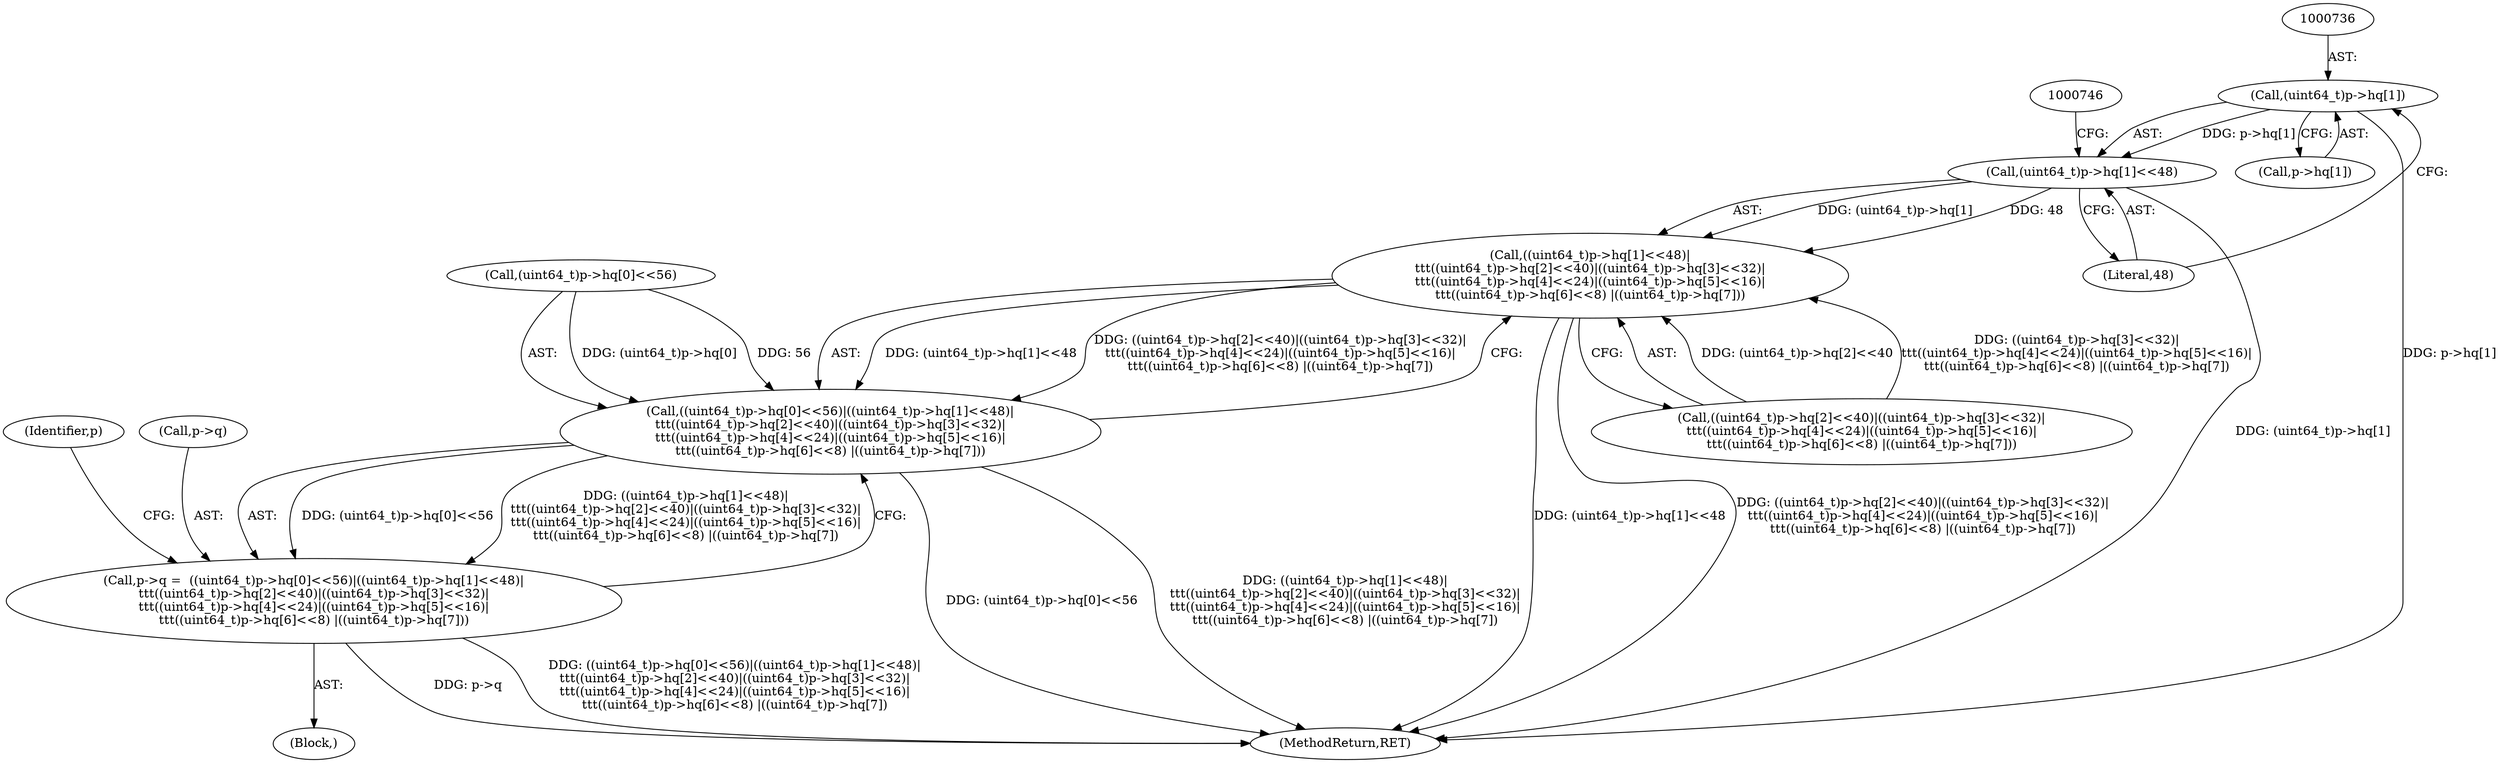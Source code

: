 digraph "0_file_59e63838913eee47f5c120a6c53d4565af638158@array" {
"1000735" [label="(Call,(uint64_t)p->hq[1])"];
"1000734" [label="(Call,(uint64_t)p->hq[1]<<48)"];
"1000733" [label="(Call,((uint64_t)p->hq[1]<<48)|\n\t\t\t((uint64_t)p->hq[2]<<40)|((uint64_t)p->hq[3]<<32)|\n\t\t\t((uint64_t)p->hq[4]<<24)|((uint64_t)p->hq[5]<<16)|\n\t\t\t((uint64_t)p->hq[6]<<8) |((uint64_t)p->hq[7]))"];
"1000723" [label="(Call,((uint64_t)p->hq[0]<<56)|((uint64_t)p->hq[1]<<48)|\n\t\t\t((uint64_t)p->hq[2]<<40)|((uint64_t)p->hq[3]<<32)|\n\t\t\t((uint64_t)p->hq[4]<<24)|((uint64_t)p->hq[5]<<16)|\n\t\t\t((uint64_t)p->hq[6]<<8) |((uint64_t)p->hq[7]))"];
"1000719" [label="(Call,p->q =  ((uint64_t)p->hq[0]<<56)|((uint64_t)p->hq[1]<<48)|\n\t\t\t((uint64_t)p->hq[2]<<40)|((uint64_t)p->hq[3]<<32)|\n\t\t\t((uint64_t)p->hq[4]<<24)|((uint64_t)p->hq[5]<<16)|\n\t\t\t((uint64_t)p->hq[6]<<8) |((uint64_t)p->hq[7]))"];
"1000733" [label="(Call,((uint64_t)p->hq[1]<<48)|\n\t\t\t((uint64_t)p->hq[2]<<40)|((uint64_t)p->hq[3]<<32)|\n\t\t\t((uint64_t)p->hq[4]<<24)|((uint64_t)p->hq[5]<<16)|\n\t\t\t((uint64_t)p->hq[6]<<8) |((uint64_t)p->hq[7]))"];
"1000737" [label="(Call,p->hq[1])"];
"1000742" [label="(Literal,48)"];
"1000909" [label="(MethodReturn,RET)"];
"1000801" [label="(Identifier,p)"];
"1000719" [label="(Call,p->q =  ((uint64_t)p->hq[0]<<56)|((uint64_t)p->hq[1]<<48)|\n\t\t\t((uint64_t)p->hq[2]<<40)|((uint64_t)p->hq[3]<<32)|\n\t\t\t((uint64_t)p->hq[4]<<24)|((uint64_t)p->hq[5]<<16)|\n\t\t\t((uint64_t)p->hq[6]<<8) |((uint64_t)p->hq[7]))"];
"1000724" [label="(Call,(uint64_t)p->hq[0]<<56)"];
"1000124" [label="(Block,)"];
"1000723" [label="(Call,((uint64_t)p->hq[0]<<56)|((uint64_t)p->hq[1]<<48)|\n\t\t\t((uint64_t)p->hq[2]<<40)|((uint64_t)p->hq[3]<<32)|\n\t\t\t((uint64_t)p->hq[4]<<24)|((uint64_t)p->hq[5]<<16)|\n\t\t\t((uint64_t)p->hq[6]<<8) |((uint64_t)p->hq[7]))"];
"1000743" [label="(Call,((uint64_t)p->hq[2]<<40)|((uint64_t)p->hq[3]<<32)|\n\t\t\t((uint64_t)p->hq[4]<<24)|((uint64_t)p->hq[5]<<16)|\n\t\t\t((uint64_t)p->hq[6]<<8) |((uint64_t)p->hq[7]))"];
"1000735" [label="(Call,(uint64_t)p->hq[1])"];
"1000734" [label="(Call,(uint64_t)p->hq[1]<<48)"];
"1000720" [label="(Call,p->q)"];
"1000735" -> "1000734"  [label="AST: "];
"1000735" -> "1000737"  [label="CFG: "];
"1000736" -> "1000735"  [label="AST: "];
"1000737" -> "1000735"  [label="AST: "];
"1000742" -> "1000735"  [label="CFG: "];
"1000735" -> "1000909"  [label="DDG: p->hq[1]"];
"1000735" -> "1000734"  [label="DDG: p->hq[1]"];
"1000734" -> "1000733"  [label="AST: "];
"1000734" -> "1000742"  [label="CFG: "];
"1000742" -> "1000734"  [label="AST: "];
"1000746" -> "1000734"  [label="CFG: "];
"1000734" -> "1000909"  [label="DDG: (uint64_t)p->hq[1]"];
"1000734" -> "1000733"  [label="DDG: (uint64_t)p->hq[1]"];
"1000734" -> "1000733"  [label="DDG: 48"];
"1000733" -> "1000723"  [label="AST: "];
"1000733" -> "1000743"  [label="CFG: "];
"1000743" -> "1000733"  [label="AST: "];
"1000723" -> "1000733"  [label="CFG: "];
"1000733" -> "1000909"  [label="DDG: (uint64_t)p->hq[1]<<48"];
"1000733" -> "1000909"  [label="DDG: ((uint64_t)p->hq[2]<<40)|((uint64_t)p->hq[3]<<32)|\n\t\t\t((uint64_t)p->hq[4]<<24)|((uint64_t)p->hq[5]<<16)|\n\t\t\t((uint64_t)p->hq[6]<<8) |((uint64_t)p->hq[7])"];
"1000733" -> "1000723"  [label="DDG: (uint64_t)p->hq[1]<<48"];
"1000733" -> "1000723"  [label="DDG: ((uint64_t)p->hq[2]<<40)|((uint64_t)p->hq[3]<<32)|\n\t\t\t((uint64_t)p->hq[4]<<24)|((uint64_t)p->hq[5]<<16)|\n\t\t\t((uint64_t)p->hq[6]<<8) |((uint64_t)p->hq[7])"];
"1000743" -> "1000733"  [label="DDG: (uint64_t)p->hq[2]<<40"];
"1000743" -> "1000733"  [label="DDG: ((uint64_t)p->hq[3]<<32)|\n\t\t\t((uint64_t)p->hq[4]<<24)|((uint64_t)p->hq[5]<<16)|\n\t\t\t((uint64_t)p->hq[6]<<8) |((uint64_t)p->hq[7])"];
"1000723" -> "1000719"  [label="AST: "];
"1000724" -> "1000723"  [label="AST: "];
"1000719" -> "1000723"  [label="CFG: "];
"1000723" -> "1000909"  [label="DDG: (uint64_t)p->hq[0]<<56"];
"1000723" -> "1000909"  [label="DDG: ((uint64_t)p->hq[1]<<48)|\n\t\t\t((uint64_t)p->hq[2]<<40)|((uint64_t)p->hq[3]<<32)|\n\t\t\t((uint64_t)p->hq[4]<<24)|((uint64_t)p->hq[5]<<16)|\n\t\t\t((uint64_t)p->hq[6]<<8) |((uint64_t)p->hq[7])"];
"1000723" -> "1000719"  [label="DDG: (uint64_t)p->hq[0]<<56"];
"1000723" -> "1000719"  [label="DDG: ((uint64_t)p->hq[1]<<48)|\n\t\t\t((uint64_t)p->hq[2]<<40)|((uint64_t)p->hq[3]<<32)|\n\t\t\t((uint64_t)p->hq[4]<<24)|((uint64_t)p->hq[5]<<16)|\n\t\t\t((uint64_t)p->hq[6]<<8) |((uint64_t)p->hq[7])"];
"1000724" -> "1000723"  [label="DDG: (uint64_t)p->hq[0]"];
"1000724" -> "1000723"  [label="DDG: 56"];
"1000719" -> "1000124"  [label="AST: "];
"1000720" -> "1000719"  [label="AST: "];
"1000801" -> "1000719"  [label="CFG: "];
"1000719" -> "1000909"  [label="DDG: p->q"];
"1000719" -> "1000909"  [label="DDG: ((uint64_t)p->hq[0]<<56)|((uint64_t)p->hq[1]<<48)|\n\t\t\t((uint64_t)p->hq[2]<<40)|((uint64_t)p->hq[3]<<32)|\n\t\t\t((uint64_t)p->hq[4]<<24)|((uint64_t)p->hq[5]<<16)|\n\t\t\t((uint64_t)p->hq[6]<<8) |((uint64_t)p->hq[7])"];
}
